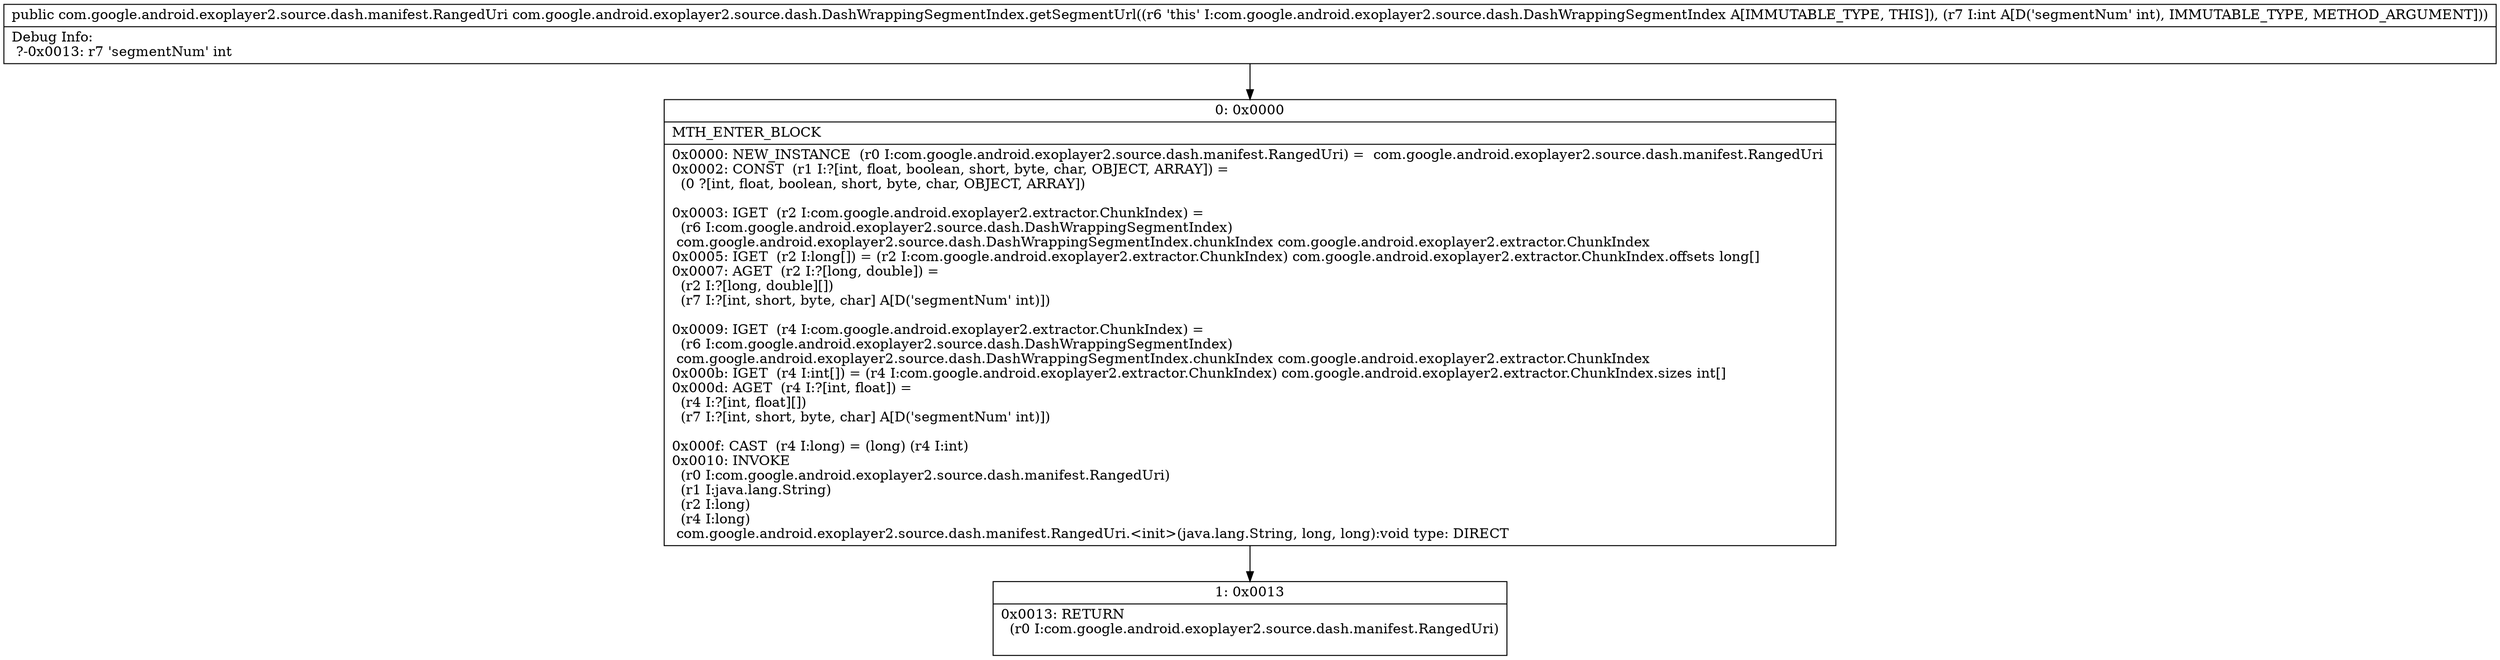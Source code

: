 digraph "CFG forcom.google.android.exoplayer2.source.dash.DashWrappingSegmentIndex.getSegmentUrl(I)Lcom\/google\/android\/exoplayer2\/source\/dash\/manifest\/RangedUri;" {
Node_0 [shape=record,label="{0\:\ 0x0000|MTH_ENTER_BLOCK\l|0x0000: NEW_INSTANCE  (r0 I:com.google.android.exoplayer2.source.dash.manifest.RangedUri) =  com.google.android.exoplayer2.source.dash.manifest.RangedUri \l0x0002: CONST  (r1 I:?[int, float, boolean, short, byte, char, OBJECT, ARRAY]) = \l  (0 ?[int, float, boolean, short, byte, char, OBJECT, ARRAY])\l \l0x0003: IGET  (r2 I:com.google.android.exoplayer2.extractor.ChunkIndex) = \l  (r6 I:com.google.android.exoplayer2.source.dash.DashWrappingSegmentIndex)\l com.google.android.exoplayer2.source.dash.DashWrappingSegmentIndex.chunkIndex com.google.android.exoplayer2.extractor.ChunkIndex \l0x0005: IGET  (r2 I:long[]) = (r2 I:com.google.android.exoplayer2.extractor.ChunkIndex) com.google.android.exoplayer2.extractor.ChunkIndex.offsets long[] \l0x0007: AGET  (r2 I:?[long, double]) = \l  (r2 I:?[long, double][])\l  (r7 I:?[int, short, byte, char] A[D('segmentNum' int)])\l \l0x0009: IGET  (r4 I:com.google.android.exoplayer2.extractor.ChunkIndex) = \l  (r6 I:com.google.android.exoplayer2.source.dash.DashWrappingSegmentIndex)\l com.google.android.exoplayer2.source.dash.DashWrappingSegmentIndex.chunkIndex com.google.android.exoplayer2.extractor.ChunkIndex \l0x000b: IGET  (r4 I:int[]) = (r4 I:com.google.android.exoplayer2.extractor.ChunkIndex) com.google.android.exoplayer2.extractor.ChunkIndex.sizes int[] \l0x000d: AGET  (r4 I:?[int, float]) = \l  (r4 I:?[int, float][])\l  (r7 I:?[int, short, byte, char] A[D('segmentNum' int)])\l \l0x000f: CAST  (r4 I:long) = (long) (r4 I:int) \l0x0010: INVOKE  \l  (r0 I:com.google.android.exoplayer2.source.dash.manifest.RangedUri)\l  (r1 I:java.lang.String)\l  (r2 I:long)\l  (r4 I:long)\l com.google.android.exoplayer2.source.dash.manifest.RangedUri.\<init\>(java.lang.String, long, long):void type: DIRECT \l}"];
Node_1 [shape=record,label="{1\:\ 0x0013|0x0013: RETURN  \l  (r0 I:com.google.android.exoplayer2.source.dash.manifest.RangedUri)\l \l}"];
MethodNode[shape=record,label="{public com.google.android.exoplayer2.source.dash.manifest.RangedUri com.google.android.exoplayer2.source.dash.DashWrappingSegmentIndex.getSegmentUrl((r6 'this' I:com.google.android.exoplayer2.source.dash.DashWrappingSegmentIndex A[IMMUTABLE_TYPE, THIS]), (r7 I:int A[D('segmentNum' int), IMMUTABLE_TYPE, METHOD_ARGUMENT]))  | Debug Info:\l  ?\-0x0013: r7 'segmentNum' int\l}"];
MethodNode -> Node_0;
Node_0 -> Node_1;
}

